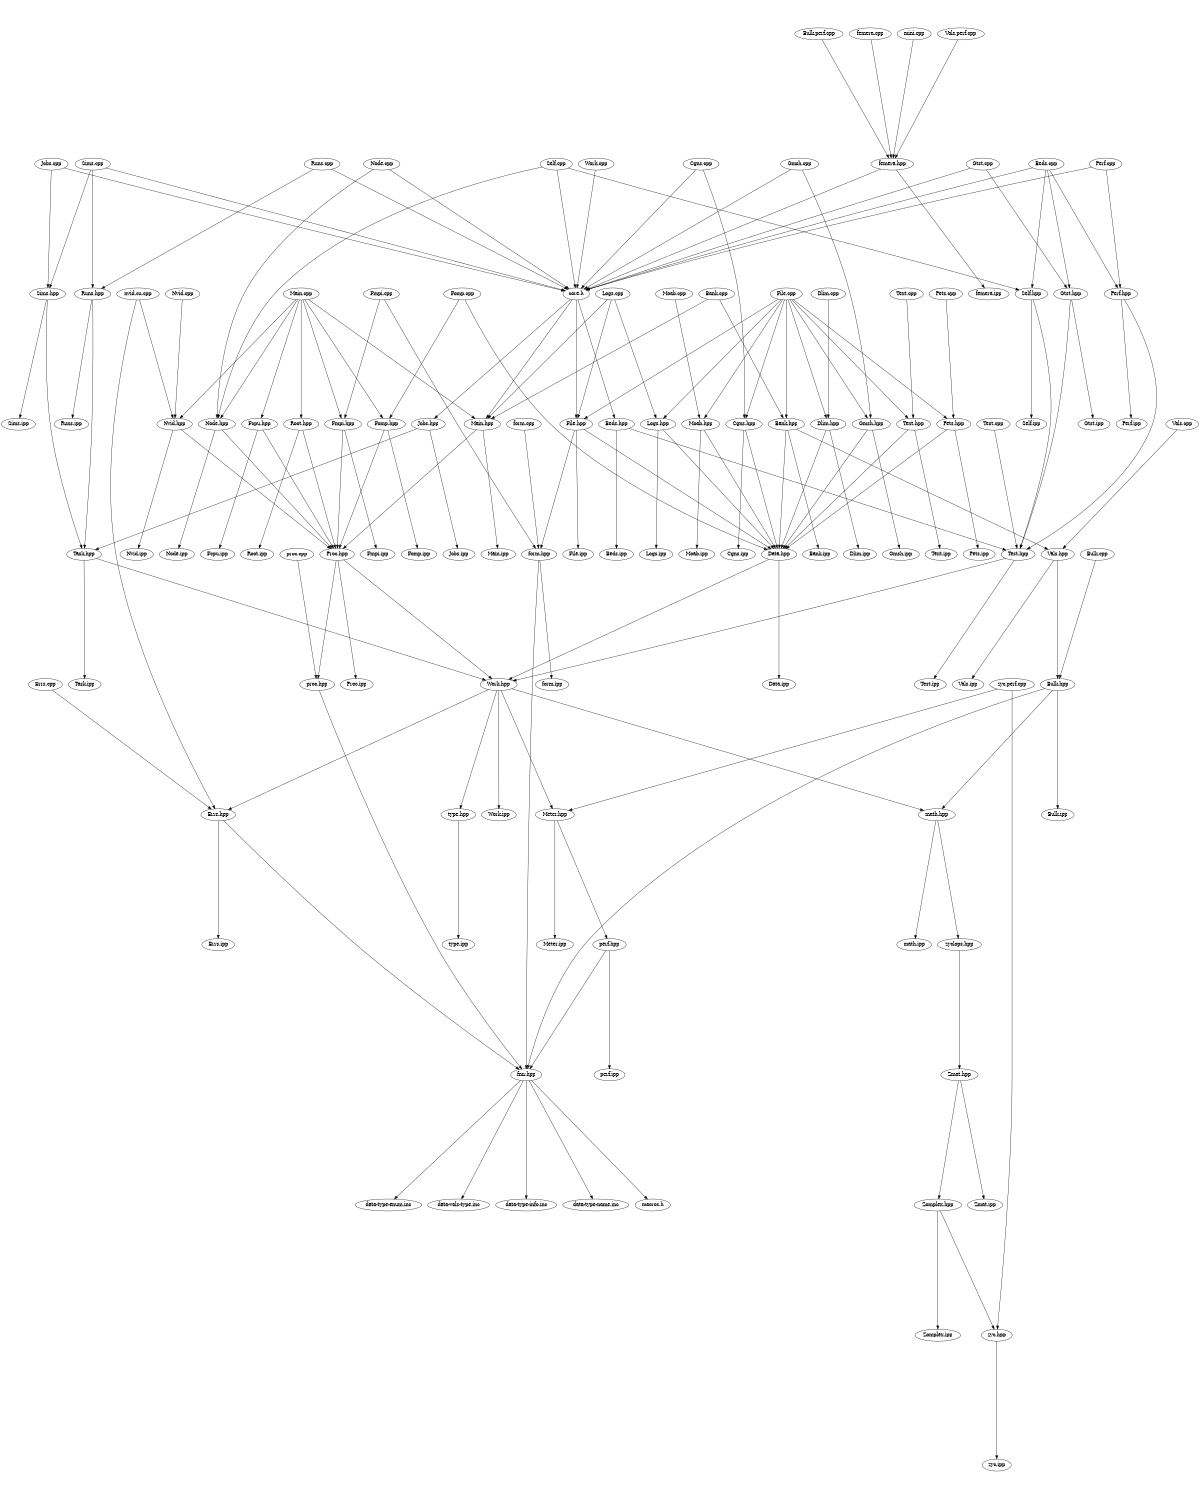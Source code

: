 digraph "source tree" {
    overlap=scale;
    size="8,10";
    ratio="fill";
    fontsize="16";
    fontname="Helvetica";
	clusterrank="local";
	"Self.cpp" -> "Self.hpp"
	"Nvid.hpp" -> "Nvid.ipp"
	"Main.hpp" -> "Main.ipp"
	"Main.cpp" -> "Fcpu.hpp"
	"Moab.cpp" -> "Moab.hpp"
	"math.hpp" -> "math.ipp"
	"core.h" -> "Jobs.hpp"
	"Task.hpp" -> "Work.hpp"
	"Sims.cpp" -> "core.h"
	"Node.hpp" -> "Node.ipp"
	"Main.cpp" -> "Nvid.hpp"
	"Self.hpp" -> "Self.ipp"
	"core.h" -> "Beds.hpp"
	"Bank.cpp" -> "Bank.hpp"
	"Bank.hpp" -> "Vals.hpp"
	"Task.hpp" -> "Task.ipp"
	"File.cpp" -> "Logs.hpp"
	"Bulk.perf.cpp" -> "femera.hpp"
	"Beds.cpp" -> "Perf.hpp"
	"Errs.hpp" -> "Errs.ipp"
	"File.cpp" -> "Moab.hpp"
	"form.cpp" -> "form.hpp"
	"zyc.perf.cpp" -> "zyc.hpp"
	"Work.cpp" -> "core.h"
	"Dlim.hpp" -> "Data.hpp"
	"Dlim.cpp" -> "Dlim.hpp"
	"Gtst.cpp" -> "Gtst.hpp"
	"Dlim.hpp" -> "Dlim.ipp"
	"Root.hpp" -> "Root.ipp"
	"Nvid.hpp" -> "Proc.hpp"
	"Work.hpp" -> "Work.ipp"
	"Fomp.cpp" -> "Fomp.hpp"
	"Logs.cpp" -> "Logs.hpp"
	"Bulk.hpp" -> "Bulk.ipp"
	"Jobs.hpp" -> "Task.hpp"
	"Zomplex.hpp" -> "Zomplex.ipp"
	"Perf.hpp" -> "Test.hpp"
	"Beds.hpp" -> "Beds.ipp"
	"Perf.cpp" -> "core.h"
	"fmr.hpp" -> "data-vals-type.inc"
	"Cgns.hpp" -> "Cgns.ipp"
	"Sims.hpp" -> "Sims.ipp"
	"Meter.hpp" -> "Meter.ipp"
	"core.h" -> "File.hpp"
	"Cgns.cpp" -> "core.h"
	"Self.cpp" -> "core.h"
	"Vals.cpp" -> "Vals.hpp"
	"femera.cpp" -> "femera.hpp"
	"zyc.hpp" -> "zyc.ipp"
	"Gtst.cpp" -> "core.h"
	"Fcpu.hpp" -> "Fcpu.ipp"
	"Beds.cpp" -> "Gtst.hpp"
	"Work.hpp" -> "Meter.hpp"
	"Logs.cpp" -> "File.hpp"
	"Fomp.cpp" -> "Data.hpp"
	"Text.cpp" -> "Text.hpp"
	"Fomp.hpp" -> "Proc.hpp"
	"Perf.hpp" -> "Perf.ipp"
	"Moab.hpp" -> "Data.hpp"
	"Meter.hpp" -> "perf.hpp"
	"Bank.cpp" -> "Main.hpp"
	"form.hpp" -> "form.ipp"
	"Beds.cpp" -> "Self.hpp"
	"Data.hpp" -> "Data.ipp"
	"Jobs.cpp" -> "Sims.hpp"
	"Fmpi.cpp" -> "form.hpp"
	"Fmpi.cpp" -> "Fmpi.hpp"
	"Gmsh.hpp" -> "Data.hpp"
	"Logs.hpp" -> "Logs.ipp"
	"Pets.hpp" -> "Data.hpp"
	"Test.hpp" -> "Test.ipp"
	"Cgns.cpp" -> "Cgns.hpp"
	"Proc.hpp" -> "proc.hpp"
	"Root.hpp" -> "Proc.hpp"
	"fmr.hpp" -> "data-type-info.inc"
	"File.hpp" -> "Data.hpp"
	"File.cpp" -> "Dlim.hpp"
	"Errs.cpp" -> "Errs.hpp"
	"math.hpp" -> "zyclops.hpp"
	"Jobs.cpp" -> "core.h"
	"Pets.hpp" -> "Pets.ipp"
	"Moab.hpp" -> "Moab.ipp"
	"mini.cpp" -> "femera.hpp"
	"Node.cpp" -> "Node.hpp"
	"Bulk.hpp" -> "math.hpp"
	"Proc.hpp" -> "Work.hpp"
	"File.hpp" -> "form.hpp"
	"type.hpp" -> "type.ipp"
	"Bank.hpp" -> "Bank.ipp"
	"fmr.hpp" -> "data-type-name.inc"
	"Errs.hpp" -> "fmr.hpp"
	"perf.hpp" -> "perf.ipp"
	"Main.hpp" -> "Proc.hpp"
	"Bulk.hpp" -> "fmr.hpp"
	"Main.cpp" -> "Node.hpp"
	"File.hpp" -> "File.ipp"
	"nvid.cu.cpp" -> "Nvid.hpp"
	"Vals.hpp" -> "Vals.ipp"
	"Test.hpp" -> "Work.hpp"
	"Bank.hpp" -> "Data.hpp"
	"File.cpp" -> "Bank.hpp"
	"Main.cpp" -> "Main.hpp"
	"Pets.cpp" -> "Pets.hpp"
	"Zmat.hpp" -> "Zomplex.hpp"
	"Sims.hpp" -> "Task.hpp"
	"Work.hpp" -> "math.hpp"
	"Work.hpp" -> "Errs.hpp"
	"Beds.cpp" -> "core.h"
	"Bulk.cpp" -> "Bulk.hpp"
	"Node.hpp" -> "Proc.hpp"
	"Main.cpp" -> "Fmpi.hpp"
	"Gtst.hpp" -> "Gtst.ipp"
	"Self.hpp" -> "Test.hpp"
	"Node.cpp" -> "core.h"
	"Work.hpp" -> "type.hpp"
	"Text.hpp" -> "Data.hpp"
	"Beds.hpp" -> "Test.hpp"
	"proc.hpp" -> "fmr.hpp"
	"File.cpp" -> "Gmsh.hpp"
	"Vals.hpp" -> "Bulk.hpp"
	"core.h" -> "Main.hpp"
	"Main.cpp" -> "Root.hpp"
	"Logs.hpp" -> "Data.hpp"
	"Sims.cpp" -> "Sims.hpp"
	"zyc.perf.cpp" -> "Meter.hpp"
	"proc.cpp" -> "proc.hpp"
	"Self.cpp" -> "Node.hpp"
	"femera.hpp" -> "femera.ipp"
	"Fmpi.hpp" -> "Fmpi.ipp"
	"Zomplex.hpp" -> "zyc.hpp"
	"File.cpp" -> "Cgns.hpp"
	"Gtst.hpp" -> "Test.hpp"
	"Nvid.cpp" -> "Nvid.hpp"
	"Test.cpp" -> "Test.hpp"
	"Fcpu.hpp" -> "Proc.hpp"
	"Sims.cpp" -> "Runs.hpp"
	"Zmat.hpp" -> "Zmat.ipp"
	"femera.hpp" -> "core.h"
	"Cgns.hpp" -> "Data.hpp"
	"File.cpp" -> "File.hpp"
	"Text.hpp" -> "Text.ipp"
	"Gmsh.cpp" -> "Gmsh.hpp"
	"Logs.cpp" -> "Main.hpp"
	"form.hpp" -> "fmr.hpp"
	"Runs.hpp" -> "Runs.ipp"
	"Gmsh.cpp" -> "core.h"
	"Runs.cpp" -> "Runs.hpp"
	"File.cpp" -> "Pets.hpp"
	"Vals.perf.cpp" -> "femera.hpp"
	"perf.hpp" -> "fmr.hpp"
	"Jobs.hpp" -> "Jobs.ipp"
	"File.cpp" -> "Text.hpp"
	"Main.cpp" -> "Fomp.hpp"
	"Proc.hpp" -> "Proc.ipp"
	"Runs.hpp" -> "Task.hpp"
	"Runs.cpp" -> "core.h"
	"Data.hpp" -> "Work.hpp"
	"fmr.hpp" -> "macros.h"
	"zyclops.hpp" -> "Zmat.hpp"
	"Gmsh.hpp" -> "Gmsh.ipp"
	"Perf.cpp" -> "Perf.hpp"
	"Fomp.hpp" -> "Fomp.ipp"
	"nvid.cu.cpp" -> "Errs.hpp"
	"Fmpi.hpp" -> "Proc.hpp"
	"fmr.hpp" -> "data-type-enum.inc"
}
